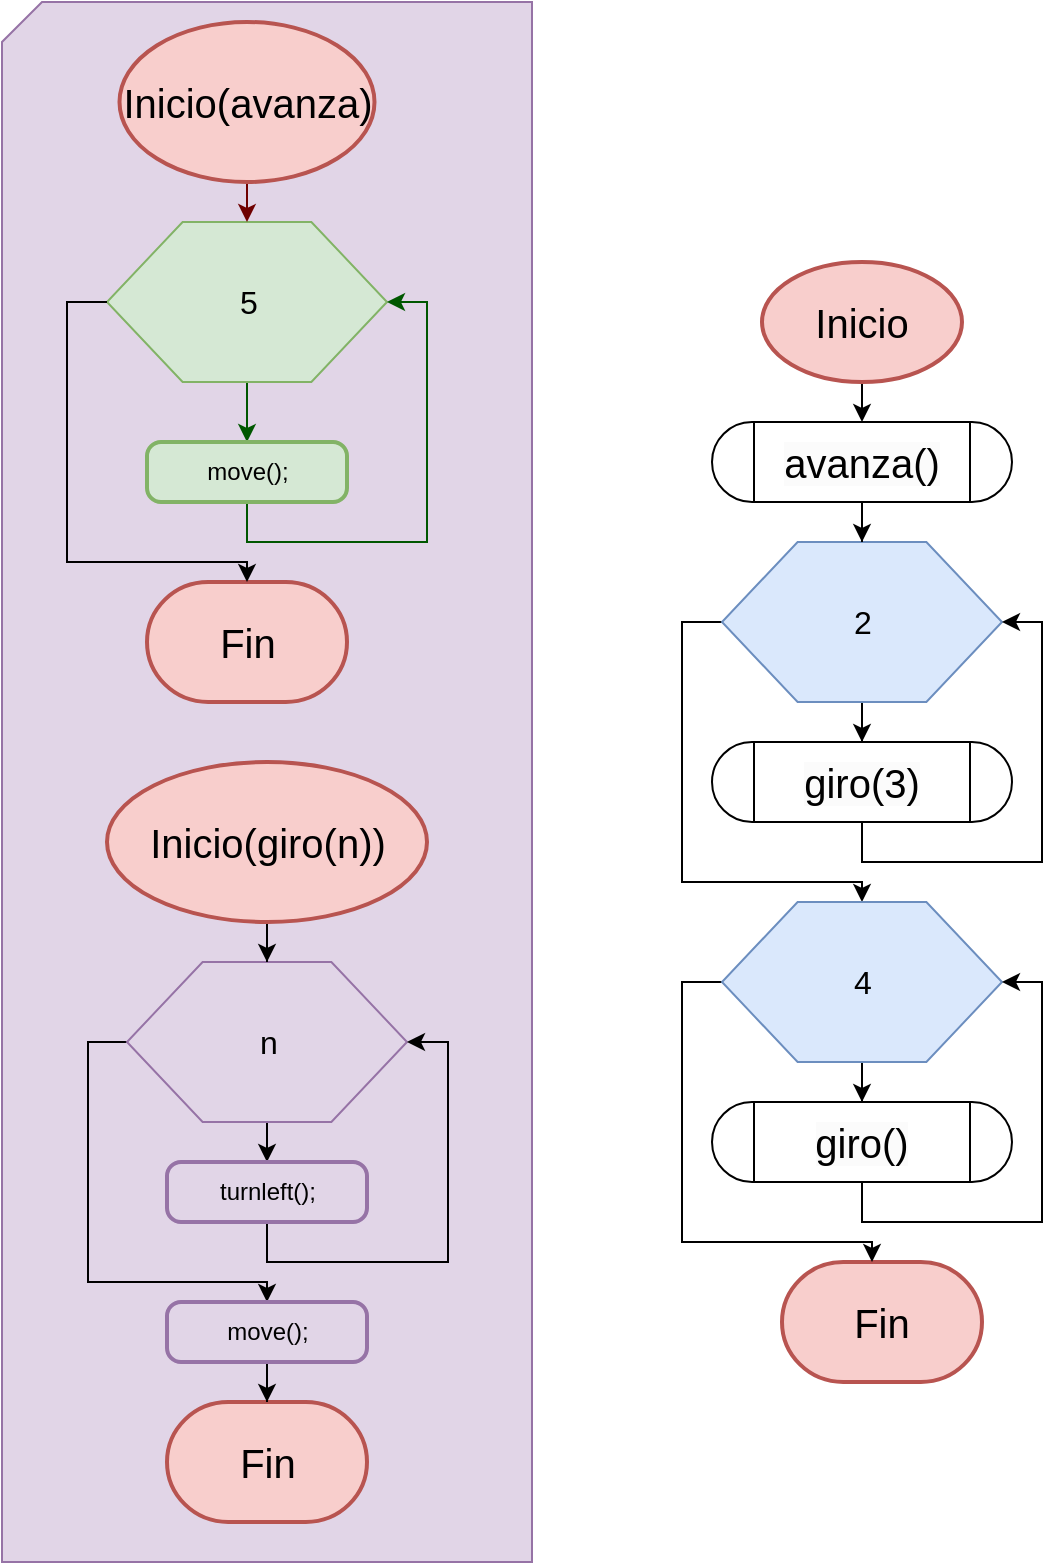 <mxfile version="22.0.4" type="github">
  <diagram name="Página-1" id="04JyPl4IRqtbnE40Xhla">
    <mxGraphModel dx="4347" dy="3081" grid="1" gridSize="10" guides="1" tooltips="1" connect="1" arrows="1" fold="1" page="1" pageScale="1" pageWidth="827" pageHeight="1169" math="0" shadow="0">
      <root>
        <mxCell id="0" />
        <mxCell id="1" parent="0" />
        <mxCell id="iAksBa2o4i4fiiUXH_SR-1" value="" style="verticalLabelPosition=bottom;verticalAlign=top;html=1;shape=card;whiteSpace=wrap;size=20;arcSize=12;fillColor=#e1d5e7;strokeColor=#9673a6;" parent="1" vertex="1">
          <mxGeometry x="-200" y="-470" width="265" height="780" as="geometry" />
        </mxCell>
        <mxCell id="iAksBa2o4i4fiiUXH_SR-61" style="edgeStyle=orthogonalEdgeStyle;rounded=0;orthogonalLoop=1;jettySize=auto;html=1;exitX=0.5;exitY=1;exitDx=0;exitDy=0;exitPerimeter=0;entryX=0.5;entryY=0;entryDx=0;entryDy=0;" parent="1" source="iAksBa2o4i4fiiUXH_SR-3" target="iAksBa2o4i4fiiUXH_SR-52" edge="1">
          <mxGeometry relative="1" as="geometry" />
        </mxCell>
        <mxCell id="iAksBa2o4i4fiiUXH_SR-3" value="&lt;font style=&quot;font-size: 20px;&quot;&gt;Inicio&lt;/font&gt;" style="strokeWidth=2;html=1;shape=mxgraph.flowchart.start_1;whiteSpace=wrap;fillColor=#f8cecc;strokeColor=#b85450;" parent="1" vertex="1">
          <mxGeometry x="180" y="-340" width="100" height="60" as="geometry" />
        </mxCell>
        <mxCell id="iAksBa2o4i4fiiUXH_SR-4" value="&lt;font style=&quot;font-size: 20px;&quot;&gt;Fin&lt;/font&gt;" style="strokeWidth=2;html=1;shape=mxgraph.flowchart.terminator;whiteSpace=wrap;fillColor=#f8cecc;strokeColor=#b85450;" parent="1" vertex="1">
          <mxGeometry x="190" y="160" width="100" height="60" as="geometry" />
        </mxCell>
        <mxCell id="iAksBa2o4i4fiiUXH_SR-5" style="edgeStyle=orthogonalEdgeStyle;rounded=0;orthogonalLoop=1;jettySize=auto;html=1;fillColor=#008a00;strokeColor=#005700;" parent="1" source="iAksBa2o4i4fiiUXH_SR-6" target="iAksBa2o4i4fiiUXH_SR-8" edge="1">
          <mxGeometry relative="1" as="geometry" />
        </mxCell>
        <mxCell id="iAksBa2o4i4fiiUXH_SR-6" value="5" style="verticalLabelPosition=middle;verticalAlign=middle;html=1;shape=hexagon;perimeter=hexagonPerimeter2;arcSize=6;size=0.27;labelPosition=center;align=center;fillColor=#d5e8d4;strokeColor=#82b366;fontSize=16;" parent="1" vertex="1">
          <mxGeometry x="-147.5" y="-360" width="140" height="80" as="geometry" />
        </mxCell>
        <mxCell id="iAksBa2o4i4fiiUXH_SR-7" style="edgeStyle=orthogonalEdgeStyle;rounded=0;orthogonalLoop=1;jettySize=auto;html=1;exitX=0.5;exitY=1;exitDx=0;exitDy=0;entryX=1;entryY=0.5;entryDx=0;entryDy=0;fillColor=#008a00;strokeColor=#005700;" parent="1" source="iAksBa2o4i4fiiUXH_SR-8" target="iAksBa2o4i4fiiUXH_SR-6" edge="1">
          <mxGeometry relative="1" as="geometry">
            <Array as="points">
              <mxPoint x="-77.5" y="-200" />
              <mxPoint x="12.5" y="-200" />
              <mxPoint x="12.5" y="-320" />
            </Array>
          </mxGeometry>
        </mxCell>
        <mxCell id="iAksBa2o4i4fiiUXH_SR-8" value="move();" style="rounded=1;whiteSpace=wrap;html=1;absoluteArcSize=1;arcSize=14;strokeWidth=2;fillColor=#d5e8d4;strokeColor=#82b366;fontSize=12;" parent="1" vertex="1">
          <mxGeometry x="-127.5" y="-250" width="100" height="30" as="geometry" />
        </mxCell>
        <mxCell id="iAksBa2o4i4fiiUXH_SR-9" style="edgeStyle=orthogonalEdgeStyle;rounded=0;orthogonalLoop=1;jettySize=auto;html=1;exitX=0.5;exitY=1;exitDx=0;exitDy=0;entryX=0.5;entryY=0;entryDx=0;entryDy=0;" parent="1" source="iAksBa2o4i4fiiUXH_SR-10" target="iAksBa2o4i4fiiUXH_SR-26" edge="1">
          <mxGeometry relative="1" as="geometry" />
        </mxCell>
        <mxCell id="iAksBa2o4i4fiiUXH_SR-48" style="edgeStyle=orthogonalEdgeStyle;rounded=0;orthogonalLoop=1;jettySize=auto;html=1;exitX=0;exitY=0.5;exitDx=0;exitDy=0;entryX=0.5;entryY=0;entryDx=0;entryDy=0;" parent="1" source="iAksBa2o4i4fiiUXH_SR-10" target="iAksBa2o4i4fiiUXH_SR-47" edge="1">
          <mxGeometry relative="1" as="geometry">
            <Array as="points">
              <mxPoint x="-157" y="50" />
              <mxPoint x="-157" y="170" />
              <mxPoint x="-67" y="170" />
            </Array>
          </mxGeometry>
        </mxCell>
        <mxCell id="iAksBa2o4i4fiiUXH_SR-10" value="n" style="verticalLabelPosition=middle;verticalAlign=middle;html=1;shape=hexagon;perimeter=hexagonPerimeter2;arcSize=6;size=0.27;labelPosition=center;align=center;fillColor=#e1d5e7;strokeColor=#9673a6;fontSize=16;" parent="1" vertex="1">
          <mxGeometry x="-137.5" y="10" width="140" height="80" as="geometry" />
        </mxCell>
        <mxCell id="iAksBa2o4i4fiiUXH_SR-11" style="edgeStyle=orthogonalEdgeStyle;rounded=0;orthogonalLoop=1;jettySize=auto;html=1;exitX=0.5;exitY=1;exitDx=0;exitDy=0;exitPerimeter=0;fillColor=#a20025;strokeColor=#6F0000;" parent="1" source="iAksBa2o4i4fiiUXH_SR-12" edge="1">
          <mxGeometry relative="1" as="geometry">
            <mxPoint x="-77.5" y="-360" as="targetPoint" />
          </mxGeometry>
        </mxCell>
        <mxCell id="iAksBa2o4i4fiiUXH_SR-12" value="&lt;font style=&quot;font-size: 20px;&quot;&gt;Inicio(avanza)&lt;/font&gt;" style="strokeWidth=2;html=1;shape=mxgraph.flowchart.start_1;whiteSpace=wrap;fillColor=#f8cecc;strokeColor=#b85450;" parent="1" vertex="1">
          <mxGeometry x="-141.25" y="-460" width="127.5" height="80" as="geometry" />
        </mxCell>
        <mxCell id="iAksBa2o4i4fiiUXH_SR-13" value="&lt;font style=&quot;font-size: 20px;&quot;&gt;Fin&lt;/font&gt;" style="strokeWidth=2;html=1;shape=mxgraph.flowchart.terminator;whiteSpace=wrap;fillColor=#f8cecc;strokeColor=#b85450;" parent="1" vertex="1">
          <mxGeometry x="-127.5" y="-180" width="100" height="60" as="geometry" />
        </mxCell>
        <mxCell id="iAksBa2o4i4fiiUXH_SR-14" style="edgeStyle=orthogonalEdgeStyle;rounded=0;orthogonalLoop=1;jettySize=auto;html=1;exitX=0.5;exitY=1;exitDx=0;exitDy=0;exitPerimeter=0;" parent="1" source="iAksBa2o4i4fiiUXH_SR-15" target="iAksBa2o4i4fiiUXH_SR-10" edge="1">
          <mxGeometry relative="1" as="geometry" />
        </mxCell>
        <mxCell id="iAksBa2o4i4fiiUXH_SR-15" value="&lt;font style=&quot;font-size: 20px;&quot;&gt;Inicio(giro(n))&lt;/font&gt;" style="strokeWidth=2;html=1;shape=mxgraph.flowchart.start_1;whiteSpace=wrap;fillColor=#f8cecc;strokeColor=#b85450;" parent="1" vertex="1">
          <mxGeometry x="-147.5" y="-90" width="160" height="80" as="geometry" />
        </mxCell>
        <mxCell id="iAksBa2o4i4fiiUXH_SR-16" value="&lt;font style=&quot;font-size: 20px;&quot;&gt;Fin&lt;/font&gt;" style="strokeWidth=2;html=1;shape=mxgraph.flowchart.terminator;whiteSpace=wrap;fillColor=#f8cecc;strokeColor=#b85450;" parent="1" vertex="1">
          <mxGeometry x="-117.5" y="230" width="100" height="60" as="geometry" />
        </mxCell>
        <mxCell id="iAksBa2o4i4fiiUXH_SR-25" style="edgeStyle=orthogonalEdgeStyle;rounded=0;orthogonalLoop=1;jettySize=auto;html=1;exitX=0.5;exitY=1;exitDx=0;exitDy=0;entryX=1;entryY=0.5;entryDx=0;entryDy=0;" parent="1" source="iAksBa2o4i4fiiUXH_SR-26" target="iAksBa2o4i4fiiUXH_SR-10" edge="1">
          <mxGeometry relative="1" as="geometry">
            <Array as="points">
              <mxPoint x="-67" y="160" />
              <mxPoint x="23" y="160" />
              <mxPoint x="23" y="50" />
            </Array>
          </mxGeometry>
        </mxCell>
        <mxCell id="iAksBa2o4i4fiiUXH_SR-26" value="turnleft();" style="rounded=1;whiteSpace=wrap;html=1;absoluteArcSize=1;arcSize=14;strokeWidth=2;fillColor=#e1d5e7;strokeColor=#9673a6;" parent="1" vertex="1">
          <mxGeometry x="-117.5" y="110" width="100" height="30" as="geometry" />
        </mxCell>
        <mxCell id="iAksBa2o4i4fiiUXH_SR-27" style="edgeStyle=orthogonalEdgeStyle;rounded=0;orthogonalLoop=1;jettySize=auto;html=1;exitX=0;exitY=0.5;exitDx=0;exitDy=0;entryX=0.5;entryY=0;entryDx=0;entryDy=0;entryPerimeter=0;" parent="1" source="iAksBa2o4i4fiiUXH_SR-6" target="iAksBa2o4i4fiiUXH_SR-13" edge="1">
          <mxGeometry relative="1" as="geometry">
            <Array as="points">
              <mxPoint x="-167.5" y="-320" />
              <mxPoint x="-167.5" y="-190" />
              <mxPoint x="-77.5" y="-190" />
            </Array>
          </mxGeometry>
        </mxCell>
        <mxCell id="iAksBa2o4i4fiiUXH_SR-49" style="edgeStyle=orthogonalEdgeStyle;rounded=0;orthogonalLoop=1;jettySize=auto;html=1;exitX=0.5;exitY=1;exitDx=0;exitDy=0;" parent="1" source="iAksBa2o4i4fiiUXH_SR-47" target="iAksBa2o4i4fiiUXH_SR-16" edge="1">
          <mxGeometry relative="1" as="geometry" />
        </mxCell>
        <mxCell id="iAksBa2o4i4fiiUXH_SR-47" value="move();" style="rounded=1;whiteSpace=wrap;html=1;absoluteArcSize=1;arcSize=14;strokeWidth=2;fillColor=#e1d5e7;strokeColor=#9673a6;" parent="1" vertex="1">
          <mxGeometry x="-117.5" y="180" width="100" height="30" as="geometry" />
        </mxCell>
        <mxCell id="iAksBa2o4i4fiiUXH_SR-55" style="edgeStyle=orthogonalEdgeStyle;rounded=0;orthogonalLoop=1;jettySize=auto;html=1;exitX=0.5;exitY=1;exitDx=0;exitDy=0;" parent="1" source="iAksBa2o4i4fiiUXH_SR-50" target="iAksBa2o4i4fiiUXH_SR-53" edge="1">
          <mxGeometry relative="1" as="geometry" />
        </mxCell>
        <mxCell id="iAksBa2o4i4fiiUXH_SR-58" style="edgeStyle=orthogonalEdgeStyle;rounded=0;orthogonalLoop=1;jettySize=auto;html=1;exitX=0;exitY=0.5;exitDx=0;exitDy=0;entryX=0.5;entryY=0;entryDx=0;entryDy=0;" parent="1" source="iAksBa2o4i4fiiUXH_SR-50" target="iAksBa2o4i4fiiUXH_SR-51" edge="1">
          <mxGeometry relative="1" as="geometry">
            <Array as="points">
              <mxPoint x="140" y="-160" />
              <mxPoint x="140" y="-30" />
              <mxPoint x="230" y="-30" />
            </Array>
          </mxGeometry>
        </mxCell>
        <mxCell id="iAksBa2o4i4fiiUXH_SR-50" value="&lt;font style=&quot;font-size: 16px;&quot;&gt;2&lt;/font&gt;" style="verticalLabelPosition=middle;verticalAlign=middle;html=1;shape=hexagon;perimeter=hexagonPerimeter2;arcSize=6;size=0.27;labelPosition=center;align=center;fillColor=#dae8fc;strokeColor=#6c8ebf;" parent="1" vertex="1">
          <mxGeometry x="160" y="-200" width="140" height="80" as="geometry" />
        </mxCell>
        <mxCell id="iAksBa2o4i4fiiUXH_SR-56" style="edgeStyle=orthogonalEdgeStyle;rounded=0;orthogonalLoop=1;jettySize=auto;html=1;exitX=0.5;exitY=1;exitDx=0;exitDy=0;" parent="1" source="iAksBa2o4i4fiiUXH_SR-51" target="iAksBa2o4i4fiiUXH_SR-54" edge="1">
          <mxGeometry relative="1" as="geometry" />
        </mxCell>
        <mxCell id="iAksBa2o4i4fiiUXH_SR-60" style="edgeStyle=orthogonalEdgeStyle;rounded=0;orthogonalLoop=1;jettySize=auto;html=1;exitX=0;exitY=0.5;exitDx=0;exitDy=0;" parent="1" source="iAksBa2o4i4fiiUXH_SR-51" target="iAksBa2o4i4fiiUXH_SR-4" edge="1">
          <mxGeometry relative="1" as="geometry">
            <Array as="points">
              <mxPoint x="140" y="20" />
              <mxPoint x="140" y="150" />
              <mxPoint x="235" y="150" />
            </Array>
          </mxGeometry>
        </mxCell>
        <mxCell id="iAksBa2o4i4fiiUXH_SR-51" value="&lt;font style=&quot;font-size: 16px;&quot;&gt;4&lt;/font&gt;" style="verticalLabelPosition=middle;verticalAlign=middle;html=1;shape=hexagon;perimeter=hexagonPerimeter2;arcSize=6;size=0.27;labelPosition=center;align=center;fillColor=#dae8fc;strokeColor=#6c8ebf;" parent="1" vertex="1">
          <mxGeometry x="160" y="-20" width="140" height="80" as="geometry" />
        </mxCell>
        <mxCell id="iAksBa2o4i4fiiUXH_SR-62" style="edgeStyle=orthogonalEdgeStyle;rounded=0;orthogonalLoop=1;jettySize=auto;html=1;exitX=0.5;exitY=1;exitDx=0;exitDy=0;" parent="1" source="iAksBa2o4i4fiiUXH_SR-52" target="iAksBa2o4i4fiiUXH_SR-50" edge="1">
          <mxGeometry relative="1" as="geometry" />
        </mxCell>
        <mxCell id="iAksBa2o4i4fiiUXH_SR-52" value="&lt;span style=&quot;color: rgb(0, 0, 0); font-family: Helvetica; font-size: 20px; font-style: normal; font-variant-ligatures: normal; font-variant-caps: normal; font-weight: 400; letter-spacing: normal; orphans: 2; text-align: center; text-indent: 0px; text-transform: none; widows: 2; word-spacing: 0px; -webkit-text-stroke-width: 0px; background-color: rgb(251, 251, 251); text-decoration-thickness: initial; text-decoration-style: initial; text-decoration-color: initial; float: none; display: inline !important;&quot;&gt;avanza()&lt;/span&gt;" style="verticalLabelPosition=middle;verticalAlign=middle;html=1;shape=process;whiteSpace=wrap;rounded=1;size=0.14;arcSize=50;labelPosition=center;align=center;" parent="1" vertex="1">
          <mxGeometry x="155" y="-260" width="150" height="40" as="geometry" />
        </mxCell>
        <mxCell id="iAksBa2o4i4fiiUXH_SR-57" style="edgeStyle=orthogonalEdgeStyle;rounded=0;orthogonalLoop=1;jettySize=auto;html=1;exitX=0.5;exitY=1;exitDx=0;exitDy=0;entryX=1;entryY=0.5;entryDx=0;entryDy=0;" parent="1" source="iAksBa2o4i4fiiUXH_SR-53" target="iAksBa2o4i4fiiUXH_SR-50" edge="1">
          <mxGeometry relative="1" as="geometry">
            <Array as="points">
              <mxPoint x="230" y="-40" />
              <mxPoint x="320" y="-40" />
              <mxPoint x="320" y="-160" />
            </Array>
          </mxGeometry>
        </mxCell>
        <mxCell id="iAksBa2o4i4fiiUXH_SR-53" value="&lt;span style=&quot;color: rgb(0, 0, 0); font-family: Helvetica; font-size: 20px; font-style: normal; font-variant-ligatures: normal; font-variant-caps: normal; font-weight: 400; letter-spacing: normal; orphans: 2; text-align: center; text-indent: 0px; text-transform: none; widows: 2; word-spacing: 0px; -webkit-text-stroke-width: 0px; background-color: rgb(251, 251, 251); text-decoration-thickness: initial; text-decoration-style: initial; text-decoration-color: initial; float: none; display: inline !important;&quot;&gt;giro(3)&lt;/span&gt;" style="verticalLabelPosition=middle;verticalAlign=middle;html=1;shape=process;whiteSpace=wrap;rounded=1;size=0.14;arcSize=50;labelPosition=center;align=center;" parent="1" vertex="1">
          <mxGeometry x="155" y="-100" width="150" height="40" as="geometry" />
        </mxCell>
        <mxCell id="iAksBa2o4i4fiiUXH_SR-59" style="edgeStyle=orthogonalEdgeStyle;rounded=0;orthogonalLoop=1;jettySize=auto;html=1;exitX=0.5;exitY=1;exitDx=0;exitDy=0;entryX=1;entryY=0.5;entryDx=0;entryDy=0;" parent="1" source="iAksBa2o4i4fiiUXH_SR-54" target="iAksBa2o4i4fiiUXH_SR-51" edge="1">
          <mxGeometry relative="1" as="geometry">
            <Array as="points">
              <mxPoint x="230" y="140" />
              <mxPoint x="320" y="140" />
              <mxPoint x="320" y="20" />
            </Array>
          </mxGeometry>
        </mxCell>
        <mxCell id="iAksBa2o4i4fiiUXH_SR-54" value="&lt;span style=&quot;color: rgb(0, 0, 0); font-family: Helvetica; font-size: 20px; font-style: normal; font-variant-ligatures: normal; font-variant-caps: normal; font-weight: 400; letter-spacing: normal; orphans: 2; text-align: center; text-indent: 0px; text-transform: none; widows: 2; word-spacing: 0px; -webkit-text-stroke-width: 0px; background-color: rgb(251, 251, 251); text-decoration-thickness: initial; text-decoration-style: initial; text-decoration-color: initial; float: none; display: inline !important;&quot;&gt;giro()&lt;/span&gt;" style="verticalLabelPosition=middle;verticalAlign=middle;html=1;shape=process;whiteSpace=wrap;rounded=1;size=0.14;arcSize=50;labelPosition=center;align=center;" parent="1" vertex="1">
          <mxGeometry x="155" y="80" width="150" height="40" as="geometry" />
        </mxCell>
      </root>
    </mxGraphModel>
  </diagram>
</mxfile>
